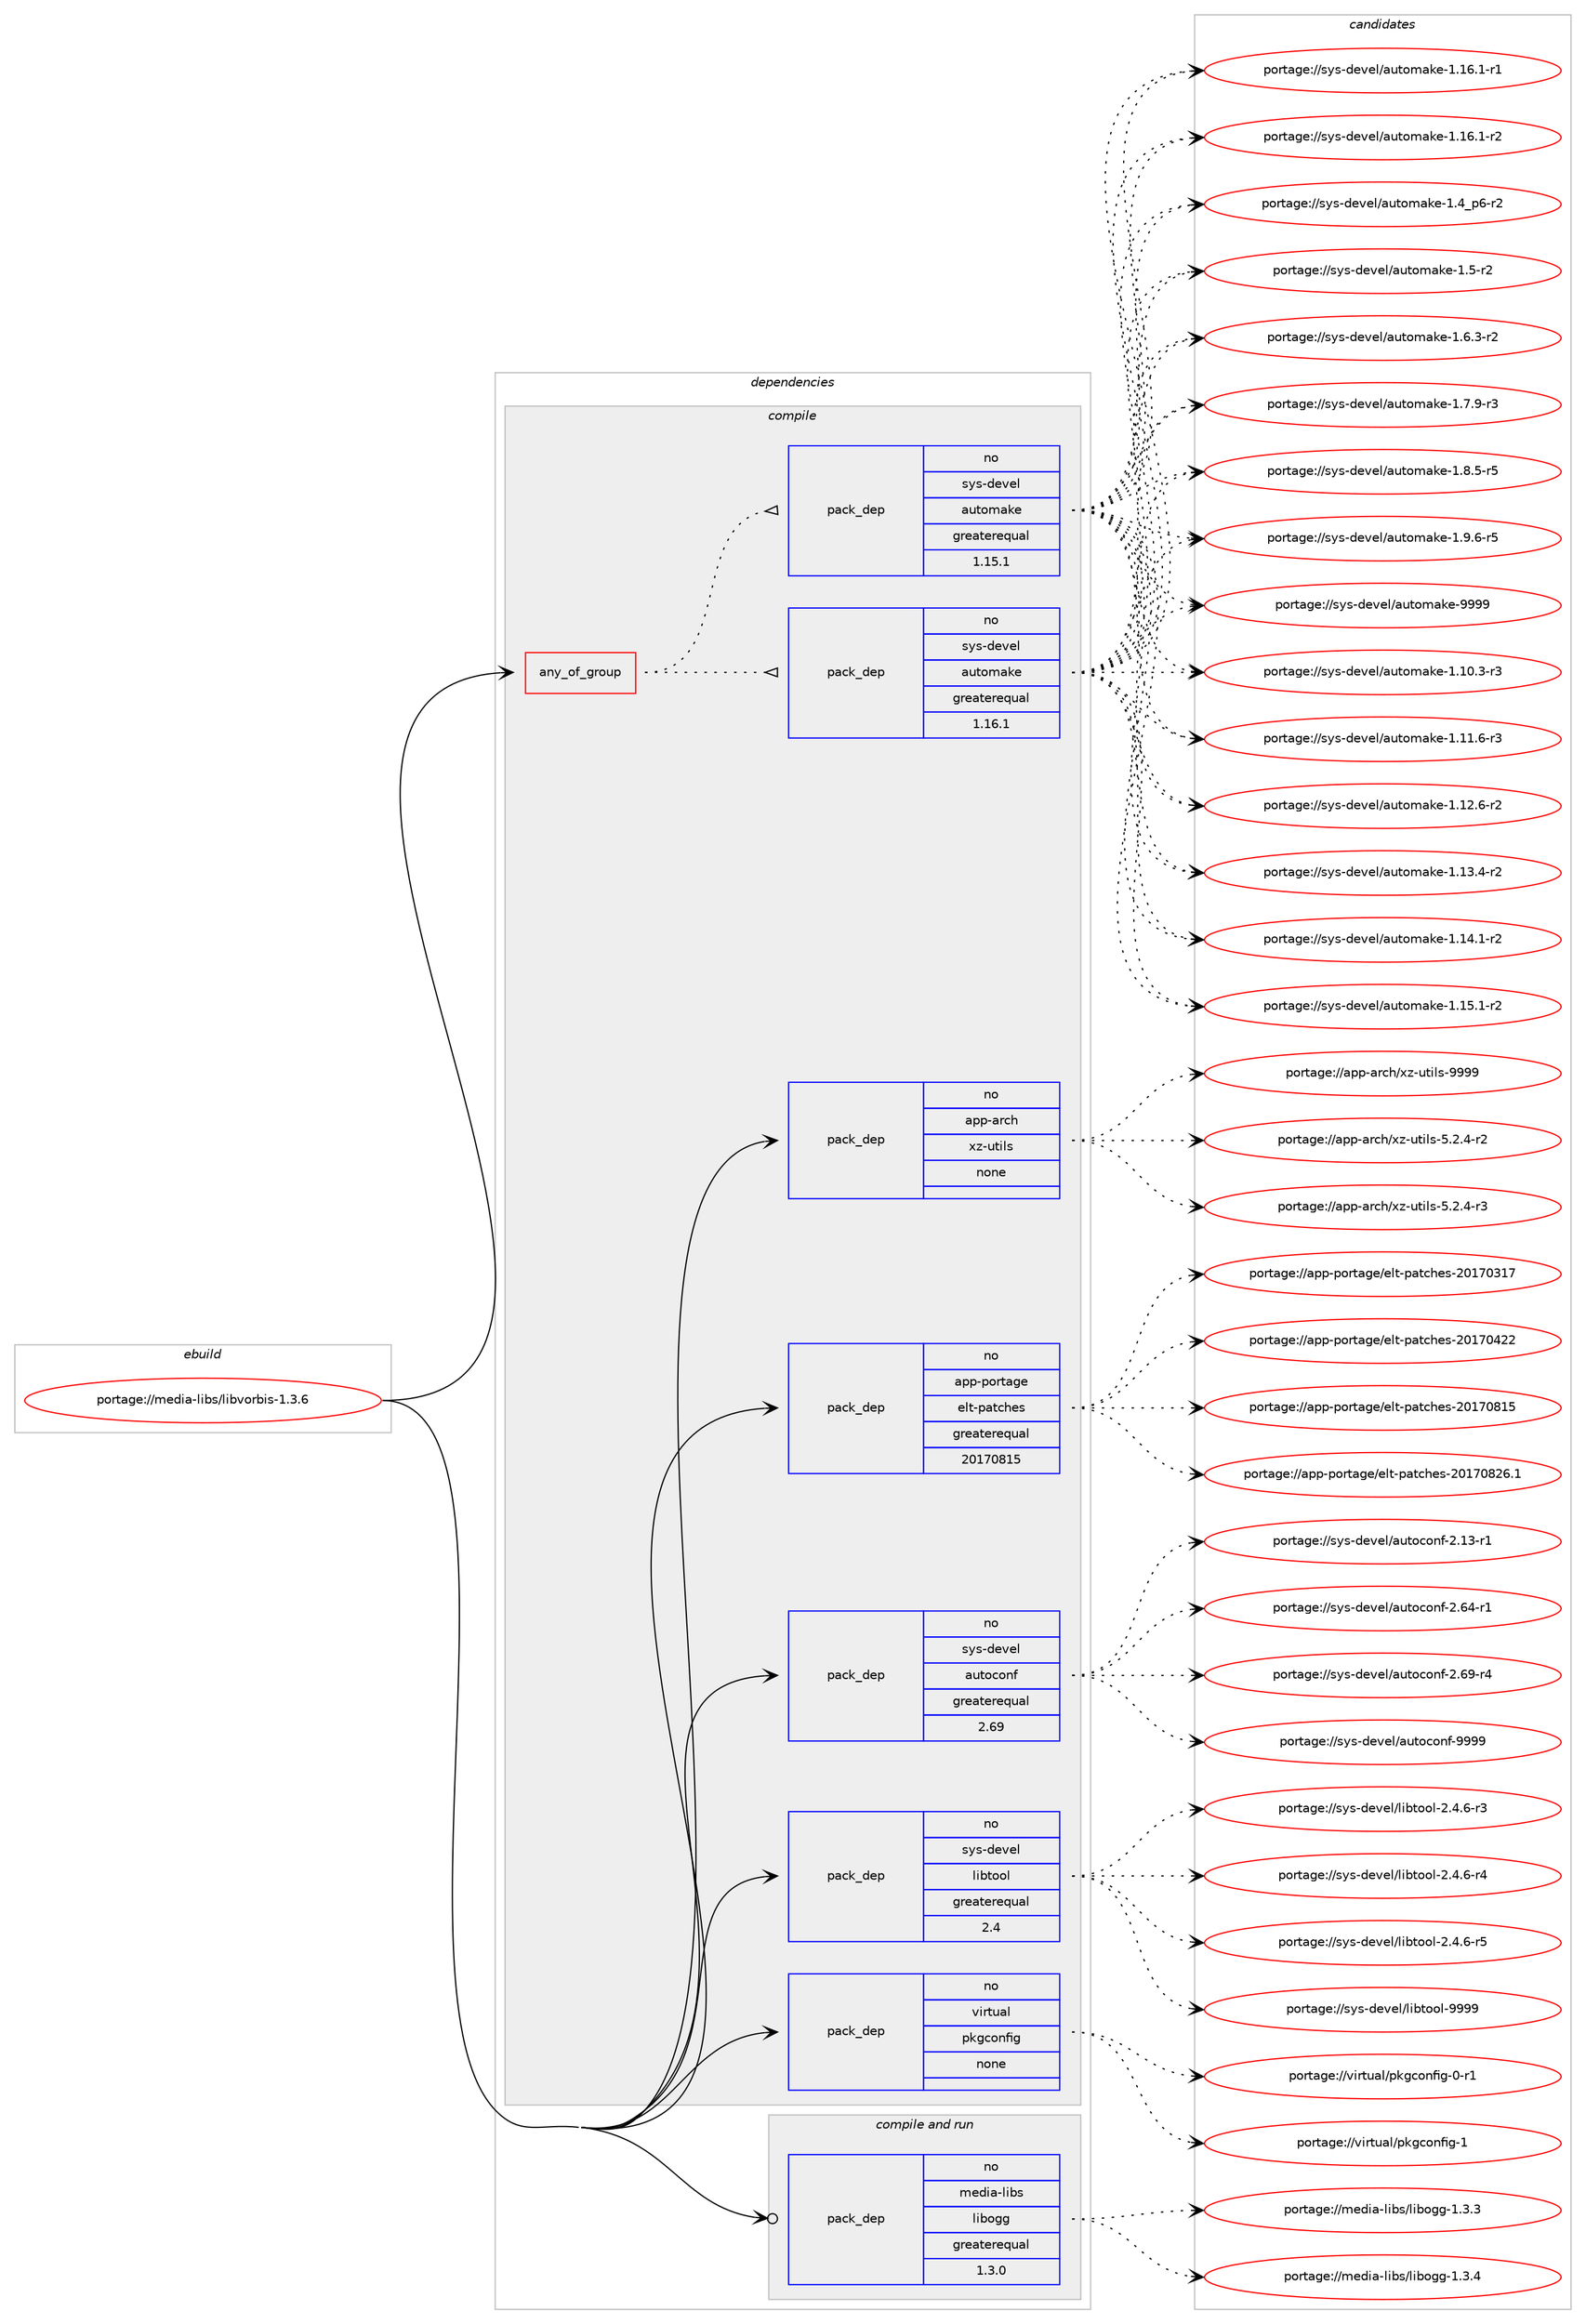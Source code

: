 digraph prolog {

# *************
# Graph options
# *************

newrank=true;
concentrate=true;
compound=true;
graph [rankdir=LR,fontname=Helvetica,fontsize=10,ranksep=1.5];#, ranksep=2.5, nodesep=0.2];
edge  [arrowhead=vee];
node  [fontname=Helvetica,fontsize=10];

# **********
# The ebuild
# **********

subgraph cluster_leftcol {
color=gray;
rank=same;
label=<<i>ebuild</i>>;
id [label="portage://media-libs/libvorbis-1.3.6", color=red, width=4, href="../media-libs/libvorbis-1.3.6.svg"];
}

# ****************
# The dependencies
# ****************

subgraph cluster_midcol {
color=gray;
label=<<i>dependencies</i>>;
subgraph cluster_compile {
fillcolor="#eeeeee";
style=filled;
label=<<i>compile</i>>;
subgraph any5128 {
dependency322245 [label=<<TABLE BORDER="0" CELLBORDER="1" CELLSPACING="0" CELLPADDING="4"><TR><TD CELLPADDING="10">any_of_group</TD></TR></TABLE>>, shape=none, color=red];subgraph pack236529 {
dependency322246 [label=<<TABLE BORDER="0" CELLBORDER="1" CELLSPACING="0" CELLPADDING="4" WIDTH="220"><TR><TD ROWSPAN="6" CELLPADDING="30">pack_dep</TD></TR><TR><TD WIDTH="110">no</TD></TR><TR><TD>sys-devel</TD></TR><TR><TD>automake</TD></TR><TR><TD>greaterequal</TD></TR><TR><TD>1.16.1</TD></TR></TABLE>>, shape=none, color=blue];
}
dependency322245:e -> dependency322246:w [weight=20,style="dotted",arrowhead="oinv"];
subgraph pack236530 {
dependency322247 [label=<<TABLE BORDER="0" CELLBORDER="1" CELLSPACING="0" CELLPADDING="4" WIDTH="220"><TR><TD ROWSPAN="6" CELLPADDING="30">pack_dep</TD></TR><TR><TD WIDTH="110">no</TD></TR><TR><TD>sys-devel</TD></TR><TR><TD>automake</TD></TR><TR><TD>greaterequal</TD></TR><TR><TD>1.15.1</TD></TR></TABLE>>, shape=none, color=blue];
}
dependency322245:e -> dependency322247:w [weight=20,style="dotted",arrowhead="oinv"];
}
id:e -> dependency322245:w [weight=20,style="solid",arrowhead="vee"];
subgraph pack236531 {
dependency322248 [label=<<TABLE BORDER="0" CELLBORDER="1" CELLSPACING="0" CELLPADDING="4" WIDTH="220"><TR><TD ROWSPAN="6" CELLPADDING="30">pack_dep</TD></TR><TR><TD WIDTH="110">no</TD></TR><TR><TD>app-arch</TD></TR><TR><TD>xz-utils</TD></TR><TR><TD>none</TD></TR><TR><TD></TD></TR></TABLE>>, shape=none, color=blue];
}
id:e -> dependency322248:w [weight=20,style="solid",arrowhead="vee"];
subgraph pack236532 {
dependency322249 [label=<<TABLE BORDER="0" CELLBORDER="1" CELLSPACING="0" CELLPADDING="4" WIDTH="220"><TR><TD ROWSPAN="6" CELLPADDING="30">pack_dep</TD></TR><TR><TD WIDTH="110">no</TD></TR><TR><TD>app-portage</TD></TR><TR><TD>elt-patches</TD></TR><TR><TD>greaterequal</TD></TR><TR><TD>20170815</TD></TR></TABLE>>, shape=none, color=blue];
}
id:e -> dependency322249:w [weight=20,style="solid",arrowhead="vee"];
subgraph pack236533 {
dependency322250 [label=<<TABLE BORDER="0" CELLBORDER="1" CELLSPACING="0" CELLPADDING="4" WIDTH="220"><TR><TD ROWSPAN="6" CELLPADDING="30">pack_dep</TD></TR><TR><TD WIDTH="110">no</TD></TR><TR><TD>sys-devel</TD></TR><TR><TD>autoconf</TD></TR><TR><TD>greaterequal</TD></TR><TR><TD>2.69</TD></TR></TABLE>>, shape=none, color=blue];
}
id:e -> dependency322250:w [weight=20,style="solid",arrowhead="vee"];
subgraph pack236534 {
dependency322251 [label=<<TABLE BORDER="0" CELLBORDER="1" CELLSPACING="0" CELLPADDING="4" WIDTH="220"><TR><TD ROWSPAN="6" CELLPADDING="30">pack_dep</TD></TR><TR><TD WIDTH="110">no</TD></TR><TR><TD>sys-devel</TD></TR><TR><TD>libtool</TD></TR><TR><TD>greaterequal</TD></TR><TR><TD>2.4</TD></TR></TABLE>>, shape=none, color=blue];
}
id:e -> dependency322251:w [weight=20,style="solid",arrowhead="vee"];
subgraph pack236535 {
dependency322252 [label=<<TABLE BORDER="0" CELLBORDER="1" CELLSPACING="0" CELLPADDING="4" WIDTH="220"><TR><TD ROWSPAN="6" CELLPADDING="30">pack_dep</TD></TR><TR><TD WIDTH="110">no</TD></TR><TR><TD>virtual</TD></TR><TR><TD>pkgconfig</TD></TR><TR><TD>none</TD></TR><TR><TD></TD></TR></TABLE>>, shape=none, color=blue];
}
id:e -> dependency322252:w [weight=20,style="solid",arrowhead="vee"];
}
subgraph cluster_compileandrun {
fillcolor="#eeeeee";
style=filled;
label=<<i>compile and run</i>>;
subgraph pack236536 {
dependency322253 [label=<<TABLE BORDER="0" CELLBORDER="1" CELLSPACING="0" CELLPADDING="4" WIDTH="220"><TR><TD ROWSPAN="6" CELLPADDING="30">pack_dep</TD></TR><TR><TD WIDTH="110">no</TD></TR><TR><TD>media-libs</TD></TR><TR><TD>libogg</TD></TR><TR><TD>greaterequal</TD></TR><TR><TD>1.3.0</TD></TR></TABLE>>, shape=none, color=blue];
}
id:e -> dependency322253:w [weight=20,style="solid",arrowhead="odotvee"];
}
subgraph cluster_run {
fillcolor="#eeeeee";
style=filled;
label=<<i>run</i>>;
}
}

# **************
# The candidates
# **************

subgraph cluster_choices {
rank=same;
color=gray;
label=<<i>candidates</i>>;

subgraph choice236529 {
color=black;
nodesep=1;
choiceportage11512111545100101118101108479711711611110997107101454946494846514511451 [label="portage://sys-devel/automake-1.10.3-r3", color=red, width=4,href="../sys-devel/automake-1.10.3-r3.svg"];
choiceportage11512111545100101118101108479711711611110997107101454946494946544511451 [label="portage://sys-devel/automake-1.11.6-r3", color=red, width=4,href="../sys-devel/automake-1.11.6-r3.svg"];
choiceportage11512111545100101118101108479711711611110997107101454946495046544511450 [label="portage://sys-devel/automake-1.12.6-r2", color=red, width=4,href="../sys-devel/automake-1.12.6-r2.svg"];
choiceportage11512111545100101118101108479711711611110997107101454946495146524511450 [label="portage://sys-devel/automake-1.13.4-r2", color=red, width=4,href="../sys-devel/automake-1.13.4-r2.svg"];
choiceportage11512111545100101118101108479711711611110997107101454946495246494511450 [label="portage://sys-devel/automake-1.14.1-r2", color=red, width=4,href="../sys-devel/automake-1.14.1-r2.svg"];
choiceportage11512111545100101118101108479711711611110997107101454946495346494511450 [label="portage://sys-devel/automake-1.15.1-r2", color=red, width=4,href="../sys-devel/automake-1.15.1-r2.svg"];
choiceportage11512111545100101118101108479711711611110997107101454946495446494511449 [label="portage://sys-devel/automake-1.16.1-r1", color=red, width=4,href="../sys-devel/automake-1.16.1-r1.svg"];
choiceportage11512111545100101118101108479711711611110997107101454946495446494511450 [label="portage://sys-devel/automake-1.16.1-r2", color=red, width=4,href="../sys-devel/automake-1.16.1-r2.svg"];
choiceportage115121115451001011181011084797117116111109971071014549465295112544511450 [label="portage://sys-devel/automake-1.4_p6-r2", color=red, width=4,href="../sys-devel/automake-1.4_p6-r2.svg"];
choiceportage11512111545100101118101108479711711611110997107101454946534511450 [label="portage://sys-devel/automake-1.5-r2", color=red, width=4,href="../sys-devel/automake-1.5-r2.svg"];
choiceportage115121115451001011181011084797117116111109971071014549465446514511450 [label="portage://sys-devel/automake-1.6.3-r2", color=red, width=4,href="../sys-devel/automake-1.6.3-r2.svg"];
choiceportage115121115451001011181011084797117116111109971071014549465546574511451 [label="portage://sys-devel/automake-1.7.9-r3", color=red, width=4,href="../sys-devel/automake-1.7.9-r3.svg"];
choiceportage115121115451001011181011084797117116111109971071014549465646534511453 [label="portage://sys-devel/automake-1.8.5-r5", color=red, width=4,href="../sys-devel/automake-1.8.5-r5.svg"];
choiceportage115121115451001011181011084797117116111109971071014549465746544511453 [label="portage://sys-devel/automake-1.9.6-r5", color=red, width=4,href="../sys-devel/automake-1.9.6-r5.svg"];
choiceportage115121115451001011181011084797117116111109971071014557575757 [label="portage://sys-devel/automake-9999", color=red, width=4,href="../sys-devel/automake-9999.svg"];
dependency322246:e -> choiceportage11512111545100101118101108479711711611110997107101454946494846514511451:w [style=dotted,weight="100"];
dependency322246:e -> choiceportage11512111545100101118101108479711711611110997107101454946494946544511451:w [style=dotted,weight="100"];
dependency322246:e -> choiceportage11512111545100101118101108479711711611110997107101454946495046544511450:w [style=dotted,weight="100"];
dependency322246:e -> choiceportage11512111545100101118101108479711711611110997107101454946495146524511450:w [style=dotted,weight="100"];
dependency322246:e -> choiceportage11512111545100101118101108479711711611110997107101454946495246494511450:w [style=dotted,weight="100"];
dependency322246:e -> choiceportage11512111545100101118101108479711711611110997107101454946495346494511450:w [style=dotted,weight="100"];
dependency322246:e -> choiceportage11512111545100101118101108479711711611110997107101454946495446494511449:w [style=dotted,weight="100"];
dependency322246:e -> choiceportage11512111545100101118101108479711711611110997107101454946495446494511450:w [style=dotted,weight="100"];
dependency322246:e -> choiceportage115121115451001011181011084797117116111109971071014549465295112544511450:w [style=dotted,weight="100"];
dependency322246:e -> choiceportage11512111545100101118101108479711711611110997107101454946534511450:w [style=dotted,weight="100"];
dependency322246:e -> choiceportage115121115451001011181011084797117116111109971071014549465446514511450:w [style=dotted,weight="100"];
dependency322246:e -> choiceportage115121115451001011181011084797117116111109971071014549465546574511451:w [style=dotted,weight="100"];
dependency322246:e -> choiceportage115121115451001011181011084797117116111109971071014549465646534511453:w [style=dotted,weight="100"];
dependency322246:e -> choiceportage115121115451001011181011084797117116111109971071014549465746544511453:w [style=dotted,weight="100"];
dependency322246:e -> choiceportage115121115451001011181011084797117116111109971071014557575757:w [style=dotted,weight="100"];
}
subgraph choice236530 {
color=black;
nodesep=1;
choiceportage11512111545100101118101108479711711611110997107101454946494846514511451 [label="portage://sys-devel/automake-1.10.3-r3", color=red, width=4,href="../sys-devel/automake-1.10.3-r3.svg"];
choiceportage11512111545100101118101108479711711611110997107101454946494946544511451 [label="portage://sys-devel/automake-1.11.6-r3", color=red, width=4,href="../sys-devel/automake-1.11.6-r3.svg"];
choiceportage11512111545100101118101108479711711611110997107101454946495046544511450 [label="portage://sys-devel/automake-1.12.6-r2", color=red, width=4,href="../sys-devel/automake-1.12.6-r2.svg"];
choiceportage11512111545100101118101108479711711611110997107101454946495146524511450 [label="portage://sys-devel/automake-1.13.4-r2", color=red, width=4,href="../sys-devel/automake-1.13.4-r2.svg"];
choiceportage11512111545100101118101108479711711611110997107101454946495246494511450 [label="portage://sys-devel/automake-1.14.1-r2", color=red, width=4,href="../sys-devel/automake-1.14.1-r2.svg"];
choiceportage11512111545100101118101108479711711611110997107101454946495346494511450 [label="portage://sys-devel/automake-1.15.1-r2", color=red, width=4,href="../sys-devel/automake-1.15.1-r2.svg"];
choiceportage11512111545100101118101108479711711611110997107101454946495446494511449 [label="portage://sys-devel/automake-1.16.1-r1", color=red, width=4,href="../sys-devel/automake-1.16.1-r1.svg"];
choiceportage11512111545100101118101108479711711611110997107101454946495446494511450 [label="portage://sys-devel/automake-1.16.1-r2", color=red, width=4,href="../sys-devel/automake-1.16.1-r2.svg"];
choiceportage115121115451001011181011084797117116111109971071014549465295112544511450 [label="portage://sys-devel/automake-1.4_p6-r2", color=red, width=4,href="../sys-devel/automake-1.4_p6-r2.svg"];
choiceportage11512111545100101118101108479711711611110997107101454946534511450 [label="portage://sys-devel/automake-1.5-r2", color=red, width=4,href="../sys-devel/automake-1.5-r2.svg"];
choiceportage115121115451001011181011084797117116111109971071014549465446514511450 [label="portage://sys-devel/automake-1.6.3-r2", color=red, width=4,href="../sys-devel/automake-1.6.3-r2.svg"];
choiceportage115121115451001011181011084797117116111109971071014549465546574511451 [label="portage://sys-devel/automake-1.7.9-r3", color=red, width=4,href="../sys-devel/automake-1.7.9-r3.svg"];
choiceportage115121115451001011181011084797117116111109971071014549465646534511453 [label="portage://sys-devel/automake-1.8.5-r5", color=red, width=4,href="../sys-devel/automake-1.8.5-r5.svg"];
choiceportage115121115451001011181011084797117116111109971071014549465746544511453 [label="portage://sys-devel/automake-1.9.6-r5", color=red, width=4,href="../sys-devel/automake-1.9.6-r5.svg"];
choiceportage115121115451001011181011084797117116111109971071014557575757 [label="portage://sys-devel/automake-9999", color=red, width=4,href="../sys-devel/automake-9999.svg"];
dependency322247:e -> choiceportage11512111545100101118101108479711711611110997107101454946494846514511451:w [style=dotted,weight="100"];
dependency322247:e -> choiceportage11512111545100101118101108479711711611110997107101454946494946544511451:w [style=dotted,weight="100"];
dependency322247:e -> choiceportage11512111545100101118101108479711711611110997107101454946495046544511450:w [style=dotted,weight="100"];
dependency322247:e -> choiceportage11512111545100101118101108479711711611110997107101454946495146524511450:w [style=dotted,weight="100"];
dependency322247:e -> choiceportage11512111545100101118101108479711711611110997107101454946495246494511450:w [style=dotted,weight="100"];
dependency322247:e -> choiceportage11512111545100101118101108479711711611110997107101454946495346494511450:w [style=dotted,weight="100"];
dependency322247:e -> choiceportage11512111545100101118101108479711711611110997107101454946495446494511449:w [style=dotted,weight="100"];
dependency322247:e -> choiceportage11512111545100101118101108479711711611110997107101454946495446494511450:w [style=dotted,weight="100"];
dependency322247:e -> choiceportage115121115451001011181011084797117116111109971071014549465295112544511450:w [style=dotted,weight="100"];
dependency322247:e -> choiceportage11512111545100101118101108479711711611110997107101454946534511450:w [style=dotted,weight="100"];
dependency322247:e -> choiceportage115121115451001011181011084797117116111109971071014549465446514511450:w [style=dotted,weight="100"];
dependency322247:e -> choiceportage115121115451001011181011084797117116111109971071014549465546574511451:w [style=dotted,weight="100"];
dependency322247:e -> choiceportage115121115451001011181011084797117116111109971071014549465646534511453:w [style=dotted,weight="100"];
dependency322247:e -> choiceportage115121115451001011181011084797117116111109971071014549465746544511453:w [style=dotted,weight="100"];
dependency322247:e -> choiceportage115121115451001011181011084797117116111109971071014557575757:w [style=dotted,weight="100"];
}
subgraph choice236531 {
color=black;
nodesep=1;
choiceportage9711211245971149910447120122451171161051081154553465046524511450 [label="portage://app-arch/xz-utils-5.2.4-r2", color=red, width=4,href="../app-arch/xz-utils-5.2.4-r2.svg"];
choiceportage9711211245971149910447120122451171161051081154553465046524511451 [label="portage://app-arch/xz-utils-5.2.4-r3", color=red, width=4,href="../app-arch/xz-utils-5.2.4-r3.svg"];
choiceportage9711211245971149910447120122451171161051081154557575757 [label="portage://app-arch/xz-utils-9999", color=red, width=4,href="../app-arch/xz-utils-9999.svg"];
dependency322248:e -> choiceportage9711211245971149910447120122451171161051081154553465046524511450:w [style=dotted,weight="100"];
dependency322248:e -> choiceportage9711211245971149910447120122451171161051081154553465046524511451:w [style=dotted,weight="100"];
dependency322248:e -> choiceportage9711211245971149910447120122451171161051081154557575757:w [style=dotted,weight="100"];
}
subgraph choice236532 {
color=black;
nodesep=1;
choiceportage97112112451121111141169710310147101108116451129711699104101115455048495548514955 [label="portage://app-portage/elt-patches-20170317", color=red, width=4,href="../app-portage/elt-patches-20170317.svg"];
choiceportage97112112451121111141169710310147101108116451129711699104101115455048495548525050 [label="portage://app-portage/elt-patches-20170422", color=red, width=4,href="../app-portage/elt-patches-20170422.svg"];
choiceportage97112112451121111141169710310147101108116451129711699104101115455048495548564953 [label="portage://app-portage/elt-patches-20170815", color=red, width=4,href="../app-portage/elt-patches-20170815.svg"];
choiceportage971121124511211111411697103101471011081164511297116991041011154550484955485650544649 [label="portage://app-portage/elt-patches-20170826.1", color=red, width=4,href="../app-portage/elt-patches-20170826.1.svg"];
dependency322249:e -> choiceportage97112112451121111141169710310147101108116451129711699104101115455048495548514955:w [style=dotted,weight="100"];
dependency322249:e -> choiceportage97112112451121111141169710310147101108116451129711699104101115455048495548525050:w [style=dotted,weight="100"];
dependency322249:e -> choiceportage97112112451121111141169710310147101108116451129711699104101115455048495548564953:w [style=dotted,weight="100"];
dependency322249:e -> choiceportage971121124511211111411697103101471011081164511297116991041011154550484955485650544649:w [style=dotted,weight="100"];
}
subgraph choice236533 {
color=black;
nodesep=1;
choiceportage1151211154510010111810110847971171161119911111010245504649514511449 [label="portage://sys-devel/autoconf-2.13-r1", color=red, width=4,href="../sys-devel/autoconf-2.13-r1.svg"];
choiceportage1151211154510010111810110847971171161119911111010245504654524511449 [label="portage://sys-devel/autoconf-2.64-r1", color=red, width=4,href="../sys-devel/autoconf-2.64-r1.svg"];
choiceportage1151211154510010111810110847971171161119911111010245504654574511452 [label="portage://sys-devel/autoconf-2.69-r4", color=red, width=4,href="../sys-devel/autoconf-2.69-r4.svg"];
choiceportage115121115451001011181011084797117116111991111101024557575757 [label="portage://sys-devel/autoconf-9999", color=red, width=4,href="../sys-devel/autoconf-9999.svg"];
dependency322250:e -> choiceportage1151211154510010111810110847971171161119911111010245504649514511449:w [style=dotted,weight="100"];
dependency322250:e -> choiceportage1151211154510010111810110847971171161119911111010245504654524511449:w [style=dotted,weight="100"];
dependency322250:e -> choiceportage1151211154510010111810110847971171161119911111010245504654574511452:w [style=dotted,weight="100"];
dependency322250:e -> choiceportage115121115451001011181011084797117116111991111101024557575757:w [style=dotted,weight="100"];
}
subgraph choice236534 {
color=black;
nodesep=1;
choiceportage1151211154510010111810110847108105981161111111084550465246544511451 [label="portage://sys-devel/libtool-2.4.6-r3", color=red, width=4,href="../sys-devel/libtool-2.4.6-r3.svg"];
choiceportage1151211154510010111810110847108105981161111111084550465246544511452 [label="portage://sys-devel/libtool-2.4.6-r4", color=red, width=4,href="../sys-devel/libtool-2.4.6-r4.svg"];
choiceportage1151211154510010111810110847108105981161111111084550465246544511453 [label="portage://sys-devel/libtool-2.4.6-r5", color=red, width=4,href="../sys-devel/libtool-2.4.6-r5.svg"];
choiceportage1151211154510010111810110847108105981161111111084557575757 [label="portage://sys-devel/libtool-9999", color=red, width=4,href="../sys-devel/libtool-9999.svg"];
dependency322251:e -> choiceportage1151211154510010111810110847108105981161111111084550465246544511451:w [style=dotted,weight="100"];
dependency322251:e -> choiceportage1151211154510010111810110847108105981161111111084550465246544511452:w [style=dotted,weight="100"];
dependency322251:e -> choiceportage1151211154510010111810110847108105981161111111084550465246544511453:w [style=dotted,weight="100"];
dependency322251:e -> choiceportage1151211154510010111810110847108105981161111111084557575757:w [style=dotted,weight="100"];
}
subgraph choice236535 {
color=black;
nodesep=1;
choiceportage11810511411611797108471121071039911111010210510345484511449 [label="portage://virtual/pkgconfig-0-r1", color=red, width=4,href="../virtual/pkgconfig-0-r1.svg"];
choiceportage1181051141161179710847112107103991111101021051034549 [label="portage://virtual/pkgconfig-1", color=red, width=4,href="../virtual/pkgconfig-1.svg"];
dependency322252:e -> choiceportage11810511411611797108471121071039911111010210510345484511449:w [style=dotted,weight="100"];
dependency322252:e -> choiceportage1181051141161179710847112107103991111101021051034549:w [style=dotted,weight="100"];
}
subgraph choice236536 {
color=black;
nodesep=1;
choiceportage1091011001059745108105981154710810598111103103454946514651 [label="portage://media-libs/libogg-1.3.3", color=red, width=4,href="../media-libs/libogg-1.3.3.svg"];
choiceportage1091011001059745108105981154710810598111103103454946514652 [label="portage://media-libs/libogg-1.3.4", color=red, width=4,href="../media-libs/libogg-1.3.4.svg"];
dependency322253:e -> choiceportage1091011001059745108105981154710810598111103103454946514651:w [style=dotted,weight="100"];
dependency322253:e -> choiceportage1091011001059745108105981154710810598111103103454946514652:w [style=dotted,weight="100"];
}
}

}
